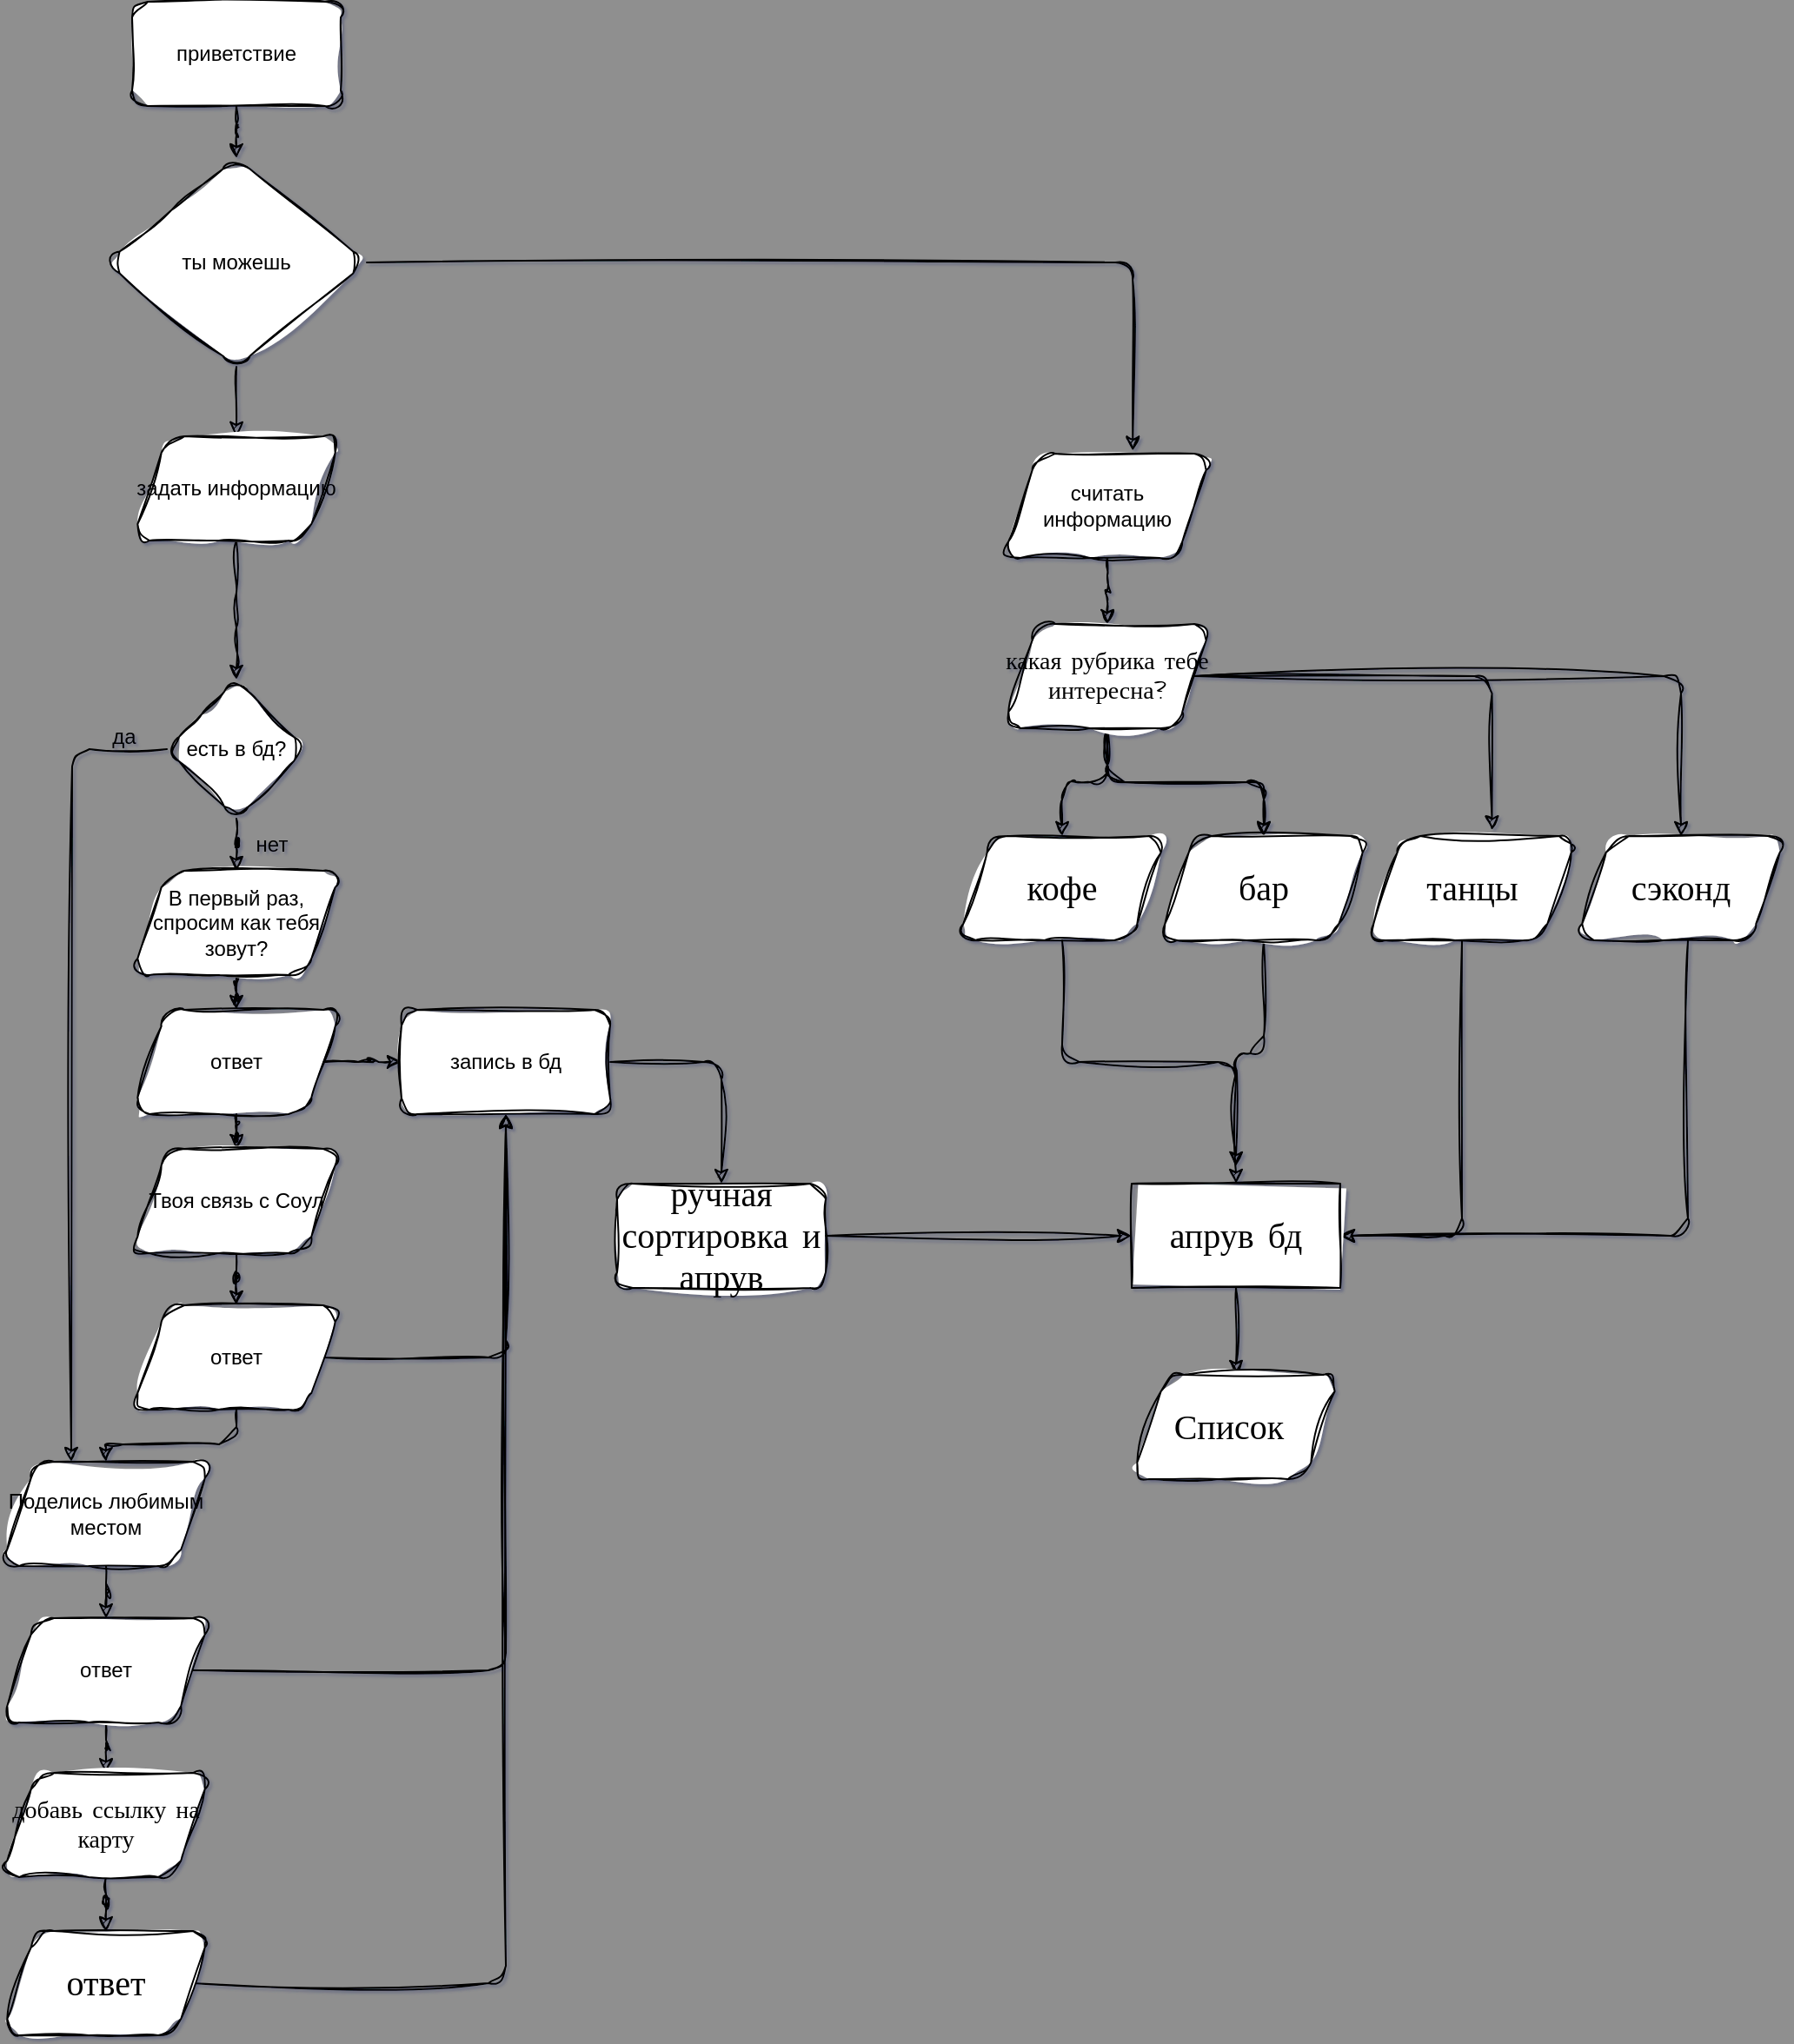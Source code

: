 <mxfile version="21.5.2" type="github">
  <diagram name="Страница 1" id="AmGNLeBFu3IrVg7y7m-x">
    <mxGraphModel dx="1093" dy="1850" grid="1" gridSize="10" guides="1" tooltips="1" connect="1" arrows="1" fold="1" page="1" pageScale="1" pageWidth="827" pageHeight="1169" background="#8F8F8F" math="0" shadow="1">
      <root>
        <mxCell id="0" />
        <mxCell id="1" parent="0" />
        <mxCell id="3UcyGq_OlAQQN2OnCH7U-43" value="" style="edgeStyle=orthogonalEdgeStyle;rounded=1;sketch=1;hachureGap=4;jiggle=2;curveFitting=1;orthogonalLoop=1;jettySize=auto;html=1;fontFamily=Architects Daughter;fontSource=https%3A%2F%2Ffonts.googleapis.com%2Fcss%3Ffamily%3DArchitects%2BDaughter;fontSize=16;" edge="1" parent="1" source="3UcyGq_OlAQQN2OnCH7U-1" target="3UcyGq_OlAQQN2OnCH7U-2">
          <mxGeometry relative="1" as="geometry" />
        </mxCell>
        <mxCell id="3UcyGq_OlAQQN2OnCH7U-1" value="приветствие" style="rounded=1;whiteSpace=wrap;html=1;sketch=1;curveFitting=1;jiggle=2;" vertex="1" parent="1">
          <mxGeometry x="75" y="90" width="120" height="60" as="geometry" />
        </mxCell>
        <mxCell id="3UcyGq_OlAQQN2OnCH7U-11" value="" style="edgeStyle=orthogonalEdgeStyle;rounded=1;orthogonalLoop=1;jettySize=auto;html=1;entryX=0.622;entryY=-0.028;entryDx=0;entryDy=0;entryPerimeter=0;sketch=1;curveFitting=1;jiggle=2;" edge="1" parent="1" source="3UcyGq_OlAQQN2OnCH7U-2" target="3UcyGq_OlAQQN2OnCH7U-6">
          <mxGeometry relative="1" as="geometry" />
        </mxCell>
        <mxCell id="3UcyGq_OlAQQN2OnCH7U-12" value="" style="edgeStyle=orthogonalEdgeStyle;rounded=1;orthogonalLoop=1;jettySize=auto;html=1;sketch=1;curveFitting=1;jiggle=2;" edge="1" parent="1" source="3UcyGq_OlAQQN2OnCH7U-2" target="3UcyGq_OlAQQN2OnCH7U-5">
          <mxGeometry relative="1" as="geometry" />
        </mxCell>
        <mxCell id="3UcyGq_OlAQQN2OnCH7U-2" value="ты можешь" style="rhombus;whiteSpace=wrap;html=1;rounded=1;sketch=1;curveFitting=1;jiggle=2;" vertex="1" parent="1">
          <mxGeometry x="60" y="180" width="150" height="120" as="geometry" />
        </mxCell>
        <mxCell id="3UcyGq_OlAQQN2OnCH7U-10" value="" style="edgeStyle=orthogonalEdgeStyle;rounded=1;orthogonalLoop=1;jettySize=auto;html=1;sketch=1;curveFitting=1;jiggle=2;" edge="1" parent="1" source="3UcyGq_OlAQQN2OnCH7U-5">
          <mxGeometry relative="1" as="geometry">
            <mxPoint x="135" y="480" as="targetPoint" />
          </mxGeometry>
        </mxCell>
        <mxCell id="3UcyGq_OlAQQN2OnCH7U-5" value="задать информацию" style="shape=parallelogram;perimeter=parallelogramPerimeter;whiteSpace=wrap;html=1;fixedSize=1;rounded=1;sketch=1;curveFitting=1;jiggle=2;" vertex="1" parent="1">
          <mxGeometry x="75" y="340" width="120" height="60" as="geometry" />
        </mxCell>
        <mxCell id="3UcyGq_OlAQQN2OnCH7U-45" value="" style="edgeStyle=orthogonalEdgeStyle;rounded=1;sketch=1;hachureGap=4;jiggle=2;curveFitting=1;orthogonalLoop=1;jettySize=auto;html=1;fontFamily=Architects Daughter;fontSource=https%3A%2F%2Ffonts.googleapis.com%2Fcss%3Ffamily%3DArchitects%2BDaughter;fontSize=16;" edge="1" parent="1" source="3UcyGq_OlAQQN2OnCH7U-6" target="3UcyGq_OlAQQN2OnCH7U-44">
          <mxGeometry relative="1" as="geometry" />
        </mxCell>
        <mxCell id="3UcyGq_OlAQQN2OnCH7U-6" value="считать информацию" style="shape=parallelogram;perimeter=parallelogramPerimeter;whiteSpace=wrap;html=1;fixedSize=1;rounded=1;sketch=1;curveFitting=1;jiggle=2;" vertex="1" parent="1">
          <mxGeometry x="576" y="350" width="120" height="60" as="geometry" />
        </mxCell>
        <mxCell id="3UcyGq_OlAQQN2OnCH7U-18" value="" style="edgeStyle=orthogonalEdgeStyle;rounded=1;orthogonalLoop=1;jettySize=auto;html=1;sketch=1;curveFitting=1;jiggle=2;" edge="1" parent="1" source="3UcyGq_OlAQQN2OnCH7U-13" target="3UcyGq_OlAQQN2OnCH7U-17">
          <mxGeometry relative="1" as="geometry" />
        </mxCell>
        <mxCell id="3UcyGq_OlAQQN2OnCH7U-13" value="В первый раз, спросим как тебя зовут?" style="shape=parallelogram;perimeter=parallelogramPerimeter;whiteSpace=wrap;html=1;fixedSize=1;rounded=1;sketch=1;curveFitting=1;jiggle=2;" vertex="1" parent="1">
          <mxGeometry x="75" y="590" width="120" height="60" as="geometry" />
        </mxCell>
        <mxCell id="3UcyGq_OlAQQN2OnCH7U-15" value="" style="edgeStyle=orthogonalEdgeStyle;rounded=1;orthogonalLoop=1;jettySize=auto;html=1;sketch=1;curveFitting=1;jiggle=2;" edge="1" parent="1" source="3UcyGq_OlAQQN2OnCH7U-14" target="3UcyGq_OlAQQN2OnCH7U-13">
          <mxGeometry relative="1" as="geometry" />
        </mxCell>
        <mxCell id="3UcyGq_OlAQQN2OnCH7U-36" style="edgeStyle=orthogonalEdgeStyle;rounded=1;orthogonalLoop=1;jettySize=auto;html=1;sketch=1;curveFitting=1;jiggle=2;" edge="1" parent="1" source="3UcyGq_OlAQQN2OnCH7U-14">
          <mxGeometry relative="1" as="geometry">
            <mxPoint x="40" y="930" as="targetPoint" />
          </mxGeometry>
        </mxCell>
        <mxCell id="3UcyGq_OlAQQN2OnCH7U-14" value="есть в бд?" style="rhombus;whiteSpace=wrap;html=1;rounded=1;sketch=1;curveFitting=1;jiggle=2;" vertex="1" parent="1">
          <mxGeometry x="95" y="480" width="80" height="80" as="geometry" />
        </mxCell>
        <mxCell id="3UcyGq_OlAQQN2OnCH7U-16" value="нет" style="text;html=1;align=center;verticalAlign=middle;resizable=0;points=[];autosize=1;strokeColor=none;fillColor=none;rounded=1;sketch=1;curveFitting=1;jiggle=2;" vertex="1" parent="1">
          <mxGeometry x="135" y="560" width="40" height="30" as="geometry" />
        </mxCell>
        <mxCell id="3UcyGq_OlAQQN2OnCH7U-20" value="" style="edgeStyle=orthogonalEdgeStyle;rounded=1;orthogonalLoop=1;jettySize=auto;html=1;sketch=1;curveFitting=1;jiggle=2;" edge="1" parent="1" source="3UcyGq_OlAQQN2OnCH7U-17" target="3UcyGq_OlAQQN2OnCH7U-19">
          <mxGeometry relative="1" as="geometry" />
        </mxCell>
        <mxCell id="3UcyGq_OlAQQN2OnCH7U-24" value="" style="edgeStyle=orthogonalEdgeStyle;rounded=1;orthogonalLoop=1;jettySize=auto;html=1;sketch=1;curveFitting=1;jiggle=2;" edge="1" parent="1" source="3UcyGq_OlAQQN2OnCH7U-17" target="3UcyGq_OlAQQN2OnCH7U-23">
          <mxGeometry relative="1" as="geometry" />
        </mxCell>
        <mxCell id="3UcyGq_OlAQQN2OnCH7U-17" value="ответ" style="shape=parallelogram;perimeter=parallelogramPerimeter;whiteSpace=wrap;html=1;fixedSize=1;rounded=1;sketch=1;curveFitting=1;jiggle=2;" vertex="1" parent="1">
          <mxGeometry x="75" y="670" width="120" height="60" as="geometry" />
        </mxCell>
        <mxCell id="3UcyGq_OlAQQN2OnCH7U-22" value="" style="edgeStyle=orthogonalEdgeStyle;rounded=1;orthogonalLoop=1;jettySize=auto;html=1;sketch=1;curveFitting=1;jiggle=2;" edge="1" parent="1" source="3UcyGq_OlAQQN2OnCH7U-19" target="3UcyGq_OlAQQN2OnCH7U-21">
          <mxGeometry relative="1" as="geometry" />
        </mxCell>
        <mxCell id="3UcyGq_OlAQQN2OnCH7U-19" value="Твоя связь с Соул" style="shape=parallelogram;perimeter=parallelogramPerimeter;whiteSpace=wrap;html=1;fixedSize=1;rounded=1;sketch=1;curveFitting=1;jiggle=2;" vertex="1" parent="1">
          <mxGeometry x="75" y="750" width="120" height="60" as="geometry" />
        </mxCell>
        <mxCell id="3UcyGq_OlAQQN2OnCH7U-25" style="edgeStyle=orthogonalEdgeStyle;rounded=1;orthogonalLoop=1;jettySize=auto;html=1;sketch=1;curveFitting=1;jiggle=2;" edge="1" parent="1" source="3UcyGq_OlAQQN2OnCH7U-21" target="3UcyGq_OlAQQN2OnCH7U-23">
          <mxGeometry relative="1" as="geometry" />
        </mxCell>
        <mxCell id="3UcyGq_OlAQQN2OnCH7U-27" value="" style="edgeStyle=orthogonalEdgeStyle;rounded=1;orthogonalLoop=1;jettySize=auto;html=1;sketch=1;curveFitting=1;jiggle=2;" edge="1" parent="1" source="3UcyGq_OlAQQN2OnCH7U-21" target="3UcyGq_OlAQQN2OnCH7U-26">
          <mxGeometry relative="1" as="geometry" />
        </mxCell>
        <mxCell id="3UcyGq_OlAQQN2OnCH7U-21" value="ответ" style="shape=parallelogram;perimeter=parallelogramPerimeter;whiteSpace=wrap;html=1;fixedSize=1;rounded=1;sketch=1;curveFitting=1;jiggle=2;" vertex="1" parent="1">
          <mxGeometry x="75" y="840" width="120" height="60" as="geometry" />
        </mxCell>
        <mxCell id="3UcyGq_OlAQQN2OnCH7U-56" value="" style="edgeStyle=orthogonalEdgeStyle;rounded=1;sketch=1;hachureGap=4;jiggle=2;curveFitting=1;orthogonalLoop=1;jettySize=auto;html=1;fontFamily=Architects Daughter;fontSource=https%3A%2F%2Ffonts.googleapis.com%2Fcss%3Ffamily%3DArchitects%2BDaughter;fontSize=16;" edge="1" parent="1" source="3UcyGq_OlAQQN2OnCH7U-23" target="3UcyGq_OlAQQN2OnCH7U-55">
          <mxGeometry relative="1" as="geometry" />
        </mxCell>
        <mxCell id="3UcyGq_OlAQQN2OnCH7U-23" value="запись в бд" style="rounded=1;whiteSpace=wrap;html=1;sketch=1;curveFitting=1;jiggle=2;" vertex="1" parent="1">
          <mxGeometry x="230" y="670" width="120" height="60" as="geometry" />
        </mxCell>
        <mxCell id="3UcyGq_OlAQQN2OnCH7U-29" value="" style="edgeStyle=orthogonalEdgeStyle;rounded=1;orthogonalLoop=1;jettySize=auto;html=1;sketch=1;curveFitting=1;jiggle=2;" edge="1" parent="1" source="3UcyGq_OlAQQN2OnCH7U-26" target="3UcyGq_OlAQQN2OnCH7U-28">
          <mxGeometry relative="1" as="geometry" />
        </mxCell>
        <mxCell id="3UcyGq_OlAQQN2OnCH7U-26" value="Поделись любимым местом" style="shape=parallelogram;perimeter=parallelogramPerimeter;whiteSpace=wrap;html=1;fixedSize=1;rounded=1;sketch=1;curveFitting=1;jiggle=2;" vertex="1" parent="1">
          <mxGeometry y="930" width="120" height="60" as="geometry" />
        </mxCell>
        <mxCell id="3UcyGq_OlAQQN2OnCH7U-30" style="edgeStyle=orthogonalEdgeStyle;rounded=1;orthogonalLoop=1;jettySize=auto;html=1;entryX=0.5;entryY=1;entryDx=0;entryDy=0;sketch=1;curveFitting=1;jiggle=2;" edge="1" parent="1" source="3UcyGq_OlAQQN2OnCH7U-28" target="3UcyGq_OlAQQN2OnCH7U-23">
          <mxGeometry relative="1" as="geometry" />
        </mxCell>
        <mxCell id="3UcyGq_OlAQQN2OnCH7U-39" value="" style="edgeStyle=orthogonalEdgeStyle;rounded=1;sketch=1;hachureGap=4;jiggle=2;curveFitting=1;orthogonalLoop=1;jettySize=auto;html=1;fontFamily=Architects Daughter;fontSource=https%3A%2F%2Ffonts.googleapis.com%2Fcss%3Ffamily%3DArchitects%2BDaughter;fontSize=16;" edge="1" parent="1" source="3UcyGq_OlAQQN2OnCH7U-28" target="3UcyGq_OlAQQN2OnCH7U-38">
          <mxGeometry relative="1" as="geometry" />
        </mxCell>
        <mxCell id="3UcyGq_OlAQQN2OnCH7U-28" value="ответ" style="shape=parallelogram;perimeter=parallelogramPerimeter;whiteSpace=wrap;html=1;fixedSize=1;rounded=1;sketch=1;curveFitting=1;jiggle=2;" vertex="1" parent="1">
          <mxGeometry y="1020" width="120" height="60" as="geometry" />
        </mxCell>
        <mxCell id="3UcyGq_OlAQQN2OnCH7U-37" value="да" style="text;html=1;align=center;verticalAlign=middle;resizable=0;points=[];autosize=1;strokeColor=none;fillColor=none;rounded=1;sketch=1;curveFitting=1;jiggle=2;" vertex="1" parent="1">
          <mxGeometry x="50" y="498" width="40" height="30" as="geometry" />
        </mxCell>
        <mxCell id="3UcyGq_OlAQQN2OnCH7U-41" value="" style="edgeStyle=orthogonalEdgeStyle;rounded=1;sketch=1;hachureGap=4;jiggle=2;curveFitting=1;orthogonalLoop=1;jettySize=auto;html=1;fontFamily=Architects Daughter;fontSource=https%3A%2F%2Ffonts.googleapis.com%2Fcss%3Ffamily%3DArchitects%2BDaughter;fontSize=16;" edge="1" parent="1" source="3UcyGq_OlAQQN2OnCH7U-38" target="3UcyGq_OlAQQN2OnCH7U-40">
          <mxGeometry relative="1" as="geometry" />
        </mxCell>
        <mxCell id="3UcyGq_OlAQQN2OnCH7U-38" value="добавь ссылку на карту" style="shape=parallelogram;perimeter=parallelogramPerimeter;whiteSpace=wrap;html=1;fixedSize=1;rounded=1;sketch=1;curveFitting=1;jiggle=2;hachureGap=4;fontFamily=Architects Daughter;fontSource=https%3A%2F%2Ffonts.googleapis.com%2Fcss%3Ffamily%3DArchitects%2BDaughter;fontSize=14;" vertex="1" parent="1">
          <mxGeometry y="1109" width="120" height="60" as="geometry" />
        </mxCell>
        <mxCell id="3UcyGq_OlAQQN2OnCH7U-42" style="edgeStyle=orthogonalEdgeStyle;rounded=1;sketch=1;hachureGap=4;jiggle=2;curveFitting=1;orthogonalLoop=1;jettySize=auto;html=1;fontFamily=Architects Daughter;fontSource=https%3A%2F%2Ffonts.googleapis.com%2Fcss%3Ffamily%3DArchitects%2BDaughter;fontSize=16;" edge="1" parent="1" source="3UcyGq_OlAQQN2OnCH7U-40" target="3UcyGq_OlAQQN2OnCH7U-23">
          <mxGeometry relative="1" as="geometry" />
        </mxCell>
        <mxCell id="3UcyGq_OlAQQN2OnCH7U-40" value="ответ" style="shape=parallelogram;perimeter=parallelogramPerimeter;whiteSpace=wrap;html=1;fixedSize=1;rounded=1;sketch=1;curveFitting=1;jiggle=2;hachureGap=4;fontFamily=Architects Daughter;fontSource=https%3A%2F%2Ffonts.googleapis.com%2Fcss%3Ffamily%3DArchitects%2BDaughter;fontSize=20;" vertex="1" parent="1">
          <mxGeometry y="1200" width="120" height="60" as="geometry" />
        </mxCell>
        <mxCell id="3UcyGq_OlAQQN2OnCH7U-50" value="" style="edgeStyle=orthogonalEdgeStyle;rounded=1;sketch=1;hachureGap=4;jiggle=2;curveFitting=1;orthogonalLoop=1;jettySize=auto;html=1;fontFamily=Architects Daughter;fontSource=https%3A%2F%2Ffonts.googleapis.com%2Fcss%3Ffamily%3DArchitects%2BDaughter;fontSize=16;" edge="1" parent="1" source="3UcyGq_OlAQQN2OnCH7U-44" target="3UcyGq_OlAQQN2OnCH7U-47">
          <mxGeometry relative="1" as="geometry" />
        </mxCell>
        <mxCell id="3UcyGq_OlAQQN2OnCH7U-51" value="" style="edgeStyle=orthogonalEdgeStyle;rounded=1;sketch=1;hachureGap=4;jiggle=2;curveFitting=1;orthogonalLoop=1;jettySize=auto;html=1;fontFamily=Architects Daughter;fontSource=https%3A%2F%2Ffonts.googleapis.com%2Fcss%3Ffamily%3DArchitects%2BDaughter;fontSize=16;" edge="1" parent="1" source="3UcyGq_OlAQQN2OnCH7U-44" target="3UcyGq_OlAQQN2OnCH7U-47">
          <mxGeometry relative="1" as="geometry" />
        </mxCell>
        <mxCell id="3UcyGq_OlAQQN2OnCH7U-52" style="edgeStyle=orthogonalEdgeStyle;rounded=1;sketch=1;hachureGap=4;jiggle=2;curveFitting=1;orthogonalLoop=1;jettySize=auto;html=1;fontFamily=Architects Daughter;fontSource=https%3A%2F%2Ffonts.googleapis.com%2Fcss%3Ffamily%3DArchitects%2BDaughter;fontSize=16;" edge="1" parent="1" source="3UcyGq_OlAQQN2OnCH7U-44" target="3UcyGq_OlAQQN2OnCH7U-46">
          <mxGeometry relative="1" as="geometry" />
        </mxCell>
        <mxCell id="3UcyGq_OlAQQN2OnCH7U-53" style="edgeStyle=orthogonalEdgeStyle;rounded=1;sketch=1;hachureGap=4;jiggle=2;curveFitting=1;orthogonalLoop=1;jettySize=auto;html=1;entryX=0.594;entryY=-0.056;entryDx=0;entryDy=0;entryPerimeter=0;fontFamily=Architects Daughter;fontSource=https%3A%2F%2Ffonts.googleapis.com%2Fcss%3Ffamily%3DArchitects%2BDaughter;fontSize=16;" edge="1" parent="1" source="3UcyGq_OlAQQN2OnCH7U-44" target="3UcyGq_OlAQQN2OnCH7U-48">
          <mxGeometry relative="1" as="geometry" />
        </mxCell>
        <mxCell id="3UcyGq_OlAQQN2OnCH7U-54" style="edgeStyle=orthogonalEdgeStyle;rounded=1;sketch=1;hachureGap=4;jiggle=2;curveFitting=1;orthogonalLoop=1;jettySize=auto;html=1;fontFamily=Architects Daughter;fontSource=https%3A%2F%2Ffonts.googleapis.com%2Fcss%3Ffamily%3DArchitects%2BDaughter;fontSize=16;" edge="1" parent="1" source="3UcyGq_OlAQQN2OnCH7U-44" target="3UcyGq_OlAQQN2OnCH7U-49">
          <mxGeometry relative="1" as="geometry" />
        </mxCell>
        <mxCell id="3UcyGq_OlAQQN2OnCH7U-44" value="какая рубрика тебе интересна?" style="shape=parallelogram;perimeter=parallelogramPerimeter;whiteSpace=wrap;html=1;fixedSize=1;rounded=1;sketch=1;curveFitting=1;jiggle=2;hachureGap=4;fontFamily=Architects Daughter;fontSource=https%3A%2F%2Ffonts.googleapis.com%2Fcss%3Ffamily%3DArchitects%2BDaughter;fontSize=14;" vertex="1" parent="1">
          <mxGeometry x="576" y="448" width="120" height="60" as="geometry" />
        </mxCell>
        <mxCell id="3UcyGq_OlAQQN2OnCH7U-64" style="edgeStyle=orthogonalEdgeStyle;rounded=1;sketch=1;hachureGap=4;jiggle=2;curveFitting=1;orthogonalLoop=1;jettySize=auto;html=1;fontFamily=Architects Daughter;fontSource=https%3A%2F%2Ffonts.googleapis.com%2Fcss%3Ffamily%3DArchitects%2BDaughter;fontSize=16;" edge="1" parent="1" source="3UcyGq_OlAQQN2OnCH7U-46" target="3UcyGq_OlAQQN2OnCH7U-61">
          <mxGeometry relative="1" as="geometry" />
        </mxCell>
        <mxCell id="3UcyGq_OlAQQN2OnCH7U-46" value="кофе" style="shape=parallelogram;perimeter=parallelogramPerimeter;whiteSpace=wrap;html=1;fixedSize=1;rounded=1;sketch=1;hachureGap=4;jiggle=2;curveFitting=1;fontFamily=Architects Daughter;fontSource=https%3A%2F%2Ffonts.googleapis.com%2Fcss%3Ffamily%3DArchitects%2BDaughter;fontSize=20;" vertex="1" parent="1">
          <mxGeometry x="550" y="570" width="120" height="60" as="geometry" />
        </mxCell>
        <mxCell id="3UcyGq_OlAQQN2OnCH7U-65" style="edgeStyle=orthogonalEdgeStyle;rounded=1;sketch=1;hachureGap=4;jiggle=2;curveFitting=1;orthogonalLoop=1;jettySize=auto;html=1;fontFamily=Architects Daughter;fontSource=https%3A%2F%2Ffonts.googleapis.com%2Fcss%3Ffamily%3DArchitects%2BDaughter;fontSize=16;" edge="1" parent="1" source="3UcyGq_OlAQQN2OnCH7U-47">
          <mxGeometry relative="1" as="geometry">
            <mxPoint x="710" y="760" as="targetPoint" />
          </mxGeometry>
        </mxCell>
        <mxCell id="3UcyGq_OlAQQN2OnCH7U-47" value="бар" style="shape=parallelogram;perimeter=parallelogramPerimeter;whiteSpace=wrap;html=1;fixedSize=1;rounded=1;sketch=1;hachureGap=4;jiggle=2;curveFitting=1;fontFamily=Architects Daughter;fontSource=https%3A%2F%2Ffonts.googleapis.com%2Fcss%3Ffamily%3DArchitects%2BDaughter;fontSize=20;" vertex="1" parent="1">
          <mxGeometry x="666" y="570" width="120" height="60" as="geometry" />
        </mxCell>
        <mxCell id="3UcyGq_OlAQQN2OnCH7U-67" style="edgeStyle=orthogonalEdgeStyle;rounded=1;sketch=1;hachureGap=4;jiggle=2;curveFitting=1;orthogonalLoop=1;jettySize=auto;html=1;fontFamily=Architects Daughter;fontSource=https%3A%2F%2Ffonts.googleapis.com%2Fcss%3Ffamily%3DArchitects%2BDaughter;fontSize=16;" edge="1" parent="1" source="3UcyGq_OlAQQN2OnCH7U-48" target="3UcyGq_OlAQQN2OnCH7U-61">
          <mxGeometry relative="1" as="geometry">
            <Array as="points">
              <mxPoint x="840" y="800" />
            </Array>
          </mxGeometry>
        </mxCell>
        <mxCell id="3UcyGq_OlAQQN2OnCH7U-48" value="танцы" style="shape=parallelogram;perimeter=parallelogramPerimeter;whiteSpace=wrap;html=1;fixedSize=1;rounded=1;sketch=1;hachureGap=4;jiggle=2;curveFitting=1;fontFamily=Architects Daughter;fontSource=https%3A%2F%2Ffonts.googleapis.com%2Fcss%3Ffamily%3DArchitects%2BDaughter;fontSize=20;" vertex="1" parent="1">
          <mxGeometry x="786" y="570" width="120" height="60" as="geometry" />
        </mxCell>
        <mxCell id="3UcyGq_OlAQQN2OnCH7U-68" style="edgeStyle=orthogonalEdgeStyle;rounded=1;sketch=1;hachureGap=4;jiggle=2;curveFitting=1;orthogonalLoop=1;jettySize=auto;html=1;fontFamily=Architects Daughter;fontSource=https%3A%2F%2Ffonts.googleapis.com%2Fcss%3Ffamily%3DArchitects%2BDaughter;fontSize=16;" edge="1" parent="1" source="3UcyGq_OlAQQN2OnCH7U-49" target="3UcyGq_OlAQQN2OnCH7U-61">
          <mxGeometry relative="1" as="geometry">
            <Array as="points">
              <mxPoint x="970" y="800" />
            </Array>
          </mxGeometry>
        </mxCell>
        <mxCell id="3UcyGq_OlAQQN2OnCH7U-49" value="сэконд" style="shape=parallelogram;perimeter=parallelogramPerimeter;whiteSpace=wrap;html=1;fixedSize=1;rounded=1;sketch=1;hachureGap=4;jiggle=2;curveFitting=1;fontFamily=Architects Daughter;fontSource=https%3A%2F%2Ffonts.googleapis.com%2Fcss%3Ffamily%3DArchitects%2BDaughter;fontSize=20;" vertex="1" parent="1">
          <mxGeometry x="906" y="570" width="120" height="60" as="geometry" />
        </mxCell>
        <mxCell id="3UcyGq_OlAQQN2OnCH7U-62" style="edgeStyle=orthogonalEdgeStyle;rounded=1;sketch=1;hachureGap=4;jiggle=2;curveFitting=1;orthogonalLoop=1;jettySize=auto;html=1;fontFamily=Architects Daughter;fontSource=https%3A%2F%2Ffonts.googleapis.com%2Fcss%3Ffamily%3DArchitects%2BDaughter;fontSize=16;" edge="1" parent="1" source="3UcyGq_OlAQQN2OnCH7U-55" target="3UcyGq_OlAQQN2OnCH7U-61">
          <mxGeometry relative="1" as="geometry" />
        </mxCell>
        <mxCell id="3UcyGq_OlAQQN2OnCH7U-55" value="ручная сортировка и апрув" style="rounded=1;whiteSpace=wrap;html=1;sketch=1;curveFitting=1;jiggle=2;hachureGap=4;fontFamily=Architects Daughter;fontSource=https%3A%2F%2Ffonts.googleapis.com%2Fcss%3Ffamily%3DArchitects%2BDaughter;fontSize=20;" vertex="1" parent="1">
          <mxGeometry x="354" y="770" width="120" height="60" as="geometry" />
        </mxCell>
        <mxCell id="3UcyGq_OlAQQN2OnCH7U-70" value="" style="edgeStyle=orthogonalEdgeStyle;rounded=1;sketch=1;hachureGap=4;jiggle=2;curveFitting=1;orthogonalLoop=1;jettySize=auto;html=1;fontFamily=Architects Daughter;fontSource=https%3A%2F%2Ffonts.googleapis.com%2Fcss%3Ffamily%3DArchitects%2BDaughter;fontSize=16;" edge="1" parent="1" source="3UcyGq_OlAQQN2OnCH7U-61" target="3UcyGq_OlAQQN2OnCH7U-69">
          <mxGeometry relative="1" as="geometry" />
        </mxCell>
        <mxCell id="3UcyGq_OlAQQN2OnCH7U-61" value="апрув бд" style="rounded=0;whiteSpace=wrap;html=1;sketch=1;hachureGap=4;jiggle=2;curveFitting=1;fontFamily=Architects Daughter;fontSource=https%3A%2F%2Ffonts.googleapis.com%2Fcss%3Ffamily%3DArchitects%2BDaughter;fontSize=20;" vertex="1" parent="1">
          <mxGeometry x="650" y="770" width="120" height="60" as="geometry" />
        </mxCell>
        <mxCell id="3UcyGq_OlAQQN2OnCH7U-69" value="Список&amp;nbsp;" style="shape=parallelogram;perimeter=parallelogramPerimeter;whiteSpace=wrap;html=1;fixedSize=1;rounded=1;sketch=1;hachureGap=4;jiggle=2;curveFitting=1;fontFamily=Architects Daughter;fontSource=https%3A%2F%2Ffonts.googleapis.com%2Fcss%3Ffamily%3DArchitects%2BDaughter;fontSize=20;" vertex="1" parent="1">
          <mxGeometry x="650" y="880" width="120" height="60" as="geometry" />
        </mxCell>
      </root>
    </mxGraphModel>
  </diagram>
</mxfile>
